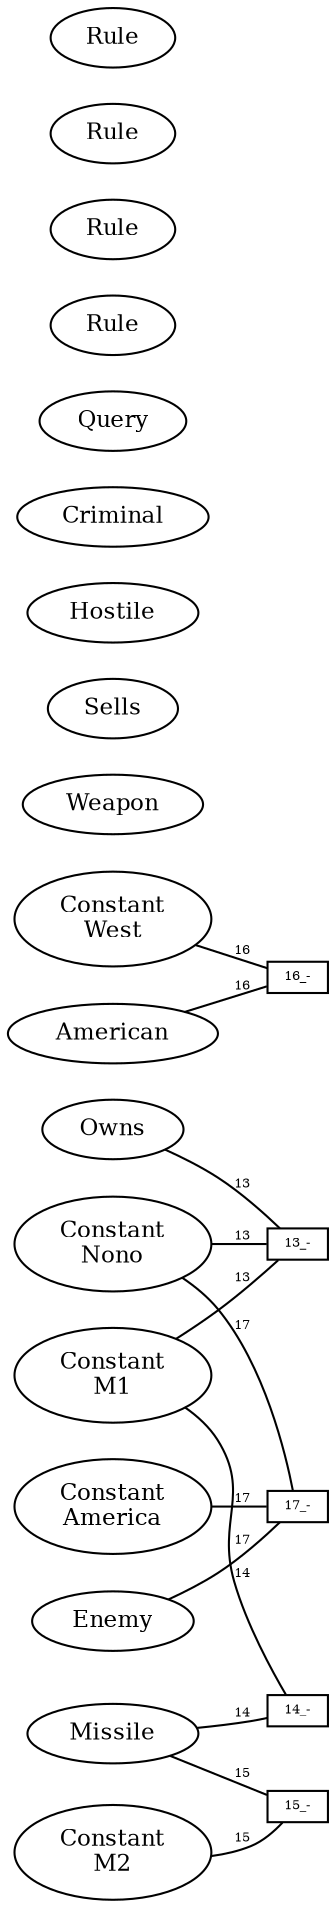 digraph new_graph {
	graph [bb="0 0 118 907",
		rankdir=LR,
		ranksep=0.05
	];
	node [fontsize=11,
		height=.3,
		width=.3
	];
	edge [arrowhead=none,
		arrowsize=.5,
		fontsize=6
	];
	"0_Constant
M1"	 [label="Constant
M1",
		shape=ellipse];
	"13_-"	 [fontsize=6,
		height=.1,
		shape=box,
		width=.1];
	"0_Constant
M1" -> "13_-" [key="Constant
M1---",
	label=13];
"14_-" [fontsize=6,
	height=.1,
	shape=box,
	width=.1];
"0_Constant
M1" -> "14_-" [key="Constant
M1---",
label=14];
"1_Constant
M2" [label="Constant
M2",
shape=ellipse];
"15_-" [fontsize=6,
height=.1,
shape=box,
width=.1];
"1_Constant
M2" -> "15_-" [key="Constant
M2---",
label=15];
"2_Constant
Nono" [label="Constant
Nono",
shape=ellipse];
"2_Constant
Nono" -> "13_-" [key="Constant
Nono---",
label=13];
"17_-" [fontsize=6,
height=.1,
shape=box,
width=.1];
"2_Constant
Nono" -> "17_-" [key="Constant
Nono---",
label=17];
"3_Constant
America" [label="Constant
America",
shape=ellipse];
"3_Constant
America" -> "17_-" [key="Constant
America---",
label=17];
"4_Constant
West" [label="Constant
West",
shape=ellipse];
"16_-" [fontsize=6,
height=.1,
shape=box,
width=.1];
"4_Constant
West" -> "16_-" [key="Constant
West---",
label=16];
"5_American" [label=American,
shape=ellipse];
"5_American" -> "16_-" [key="American---",
label=16];
"6_Weapon" [label=Weapon,
shape=ellipse];
"7_Sells" [label=Sells,
shape=ellipse];
"8_Hostile" [label=Hostile,
shape=ellipse];
"9_Criminal" [label=Criminal,
shape=ellipse];
"10_Missile" [label=Missile,
shape=ellipse];
"10_Missile" -> "14_-" [key="Missile---",
label=14];
"10_Missile" -> "15_-" [key="Missile---",
label=15];
"11_Owns" [label=Owns,
shape=ellipse];
"11_Owns" -> "13_-" [key="Owns---",
label=13];
"12_Enemy" [label=Enemy,
shape=ellipse];
"12_Enemy" -> "17_-" [key="Enemy---",
label=17];
"18_Query" [label=Query,
shape=ellipse];
"19_Rule" [label=Rule,
shape=ellipse];
"20_Rule" [label=Rule,
shape=ellipse];
"21_Rule" [label=Rule,
shape=ellipse];
"22_Rule" [label=Rule,
shape=ellipse];
}
